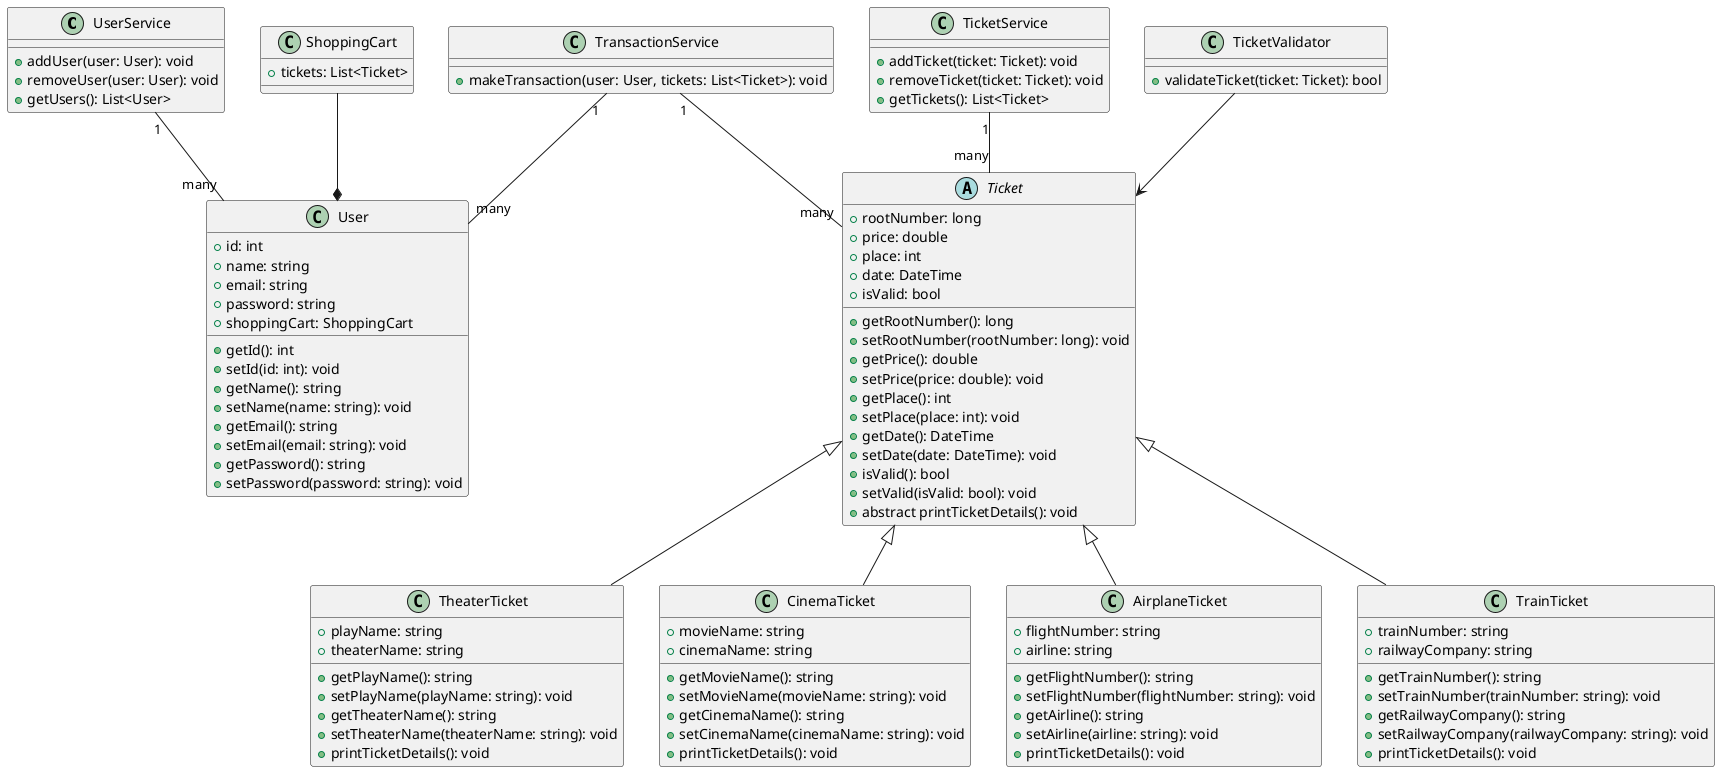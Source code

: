@startuml TicketService

class UserService {
    + addUser(user: User): void
    + removeUser(user: User): void
    + getUsers(): List<User>
}

class TicketService {
    + addTicket(ticket: Ticket): void
    + removeTicket(ticket: Ticket): void
    + getTickets(): List<Ticket>
}

abstract class Ticket {
    + rootNumber: long
    + price: double
    + place: int
    + date: DateTime
    + isValid: bool
    + getRootNumber(): long
    + setRootNumber(rootNumber: long): void
    + getPrice(): double
    + setPrice(price: double): void
    + getPlace(): int
    + setPlace(place: int): void
    + getDate(): DateTime
    + setDate(date: DateTime): void
    + isValid(): bool
    + setValid(isValid: bool): void
    + abstract printTicketDetails(): void
}

class TheaterTicket {
    + playName: string
    + theaterName: string
    + getPlayName(): string
    + setPlayName(playName: string): void
    + getTheaterName(): string
    + setTheaterName(theaterName: string): void
    + printTicketDetails(): void
}

class CinemaTicket {
    + movieName: string
    + cinemaName: string
    + getMovieName(): string
    + setMovieName(movieName: string): void
    + getCinemaName(): string
    + setCinemaName(cinemaName: string): void
    + printTicketDetails(): void
}

class AirplaneTicket {
    + flightNumber: string
    + airline: string
    + getFlightNumber(): string
    + setFlightNumber(flightNumber: string): void
    + getAirline(): string
    + setAirline(airline: string): void
    + printTicketDetails(): void
}

class TrainTicket {
    + trainNumber: string
    + railwayCompany: string
    + getTrainNumber(): string
    + setTrainNumber(trainNumber: string): void
    + getRailwayCompany(): string
    + setRailwayCompany(railwayCompany: string): void
    + printTicketDetails(): void
}

class TransactionService {
    + makeTransaction(user: User, tickets: List<Ticket>): void
}

class TicketValidator {
    + validateTicket(ticket: Ticket): bool
}

class User {
    + id: int
    + name: string
    + email: string
    + password: string
    + shoppingCart: ShoppingCart
    + getId(): int
    + setId(id: int): void
    + getName(): string
    + setName(name: string): void
    + getEmail(): string
    + setEmail(email: string): void
    + getPassword(): string
    + setPassword(password: string): void
}

class ShoppingCart {
    + tickets: List<Ticket>
}

UserService "1" -- "many" User
TicketService "1" -- "many" Ticket
TicketValidator --> Ticket
TransactionService "1" -- "many" Ticket
TransactionService "1" -- "many" User
ShoppingCart --* User

Ticket <|-- TheaterTicket
Ticket <|-- CinemaTicket
Ticket <|-- AirplaneTicket
Ticket <|-- TrainTicket

@enduml
